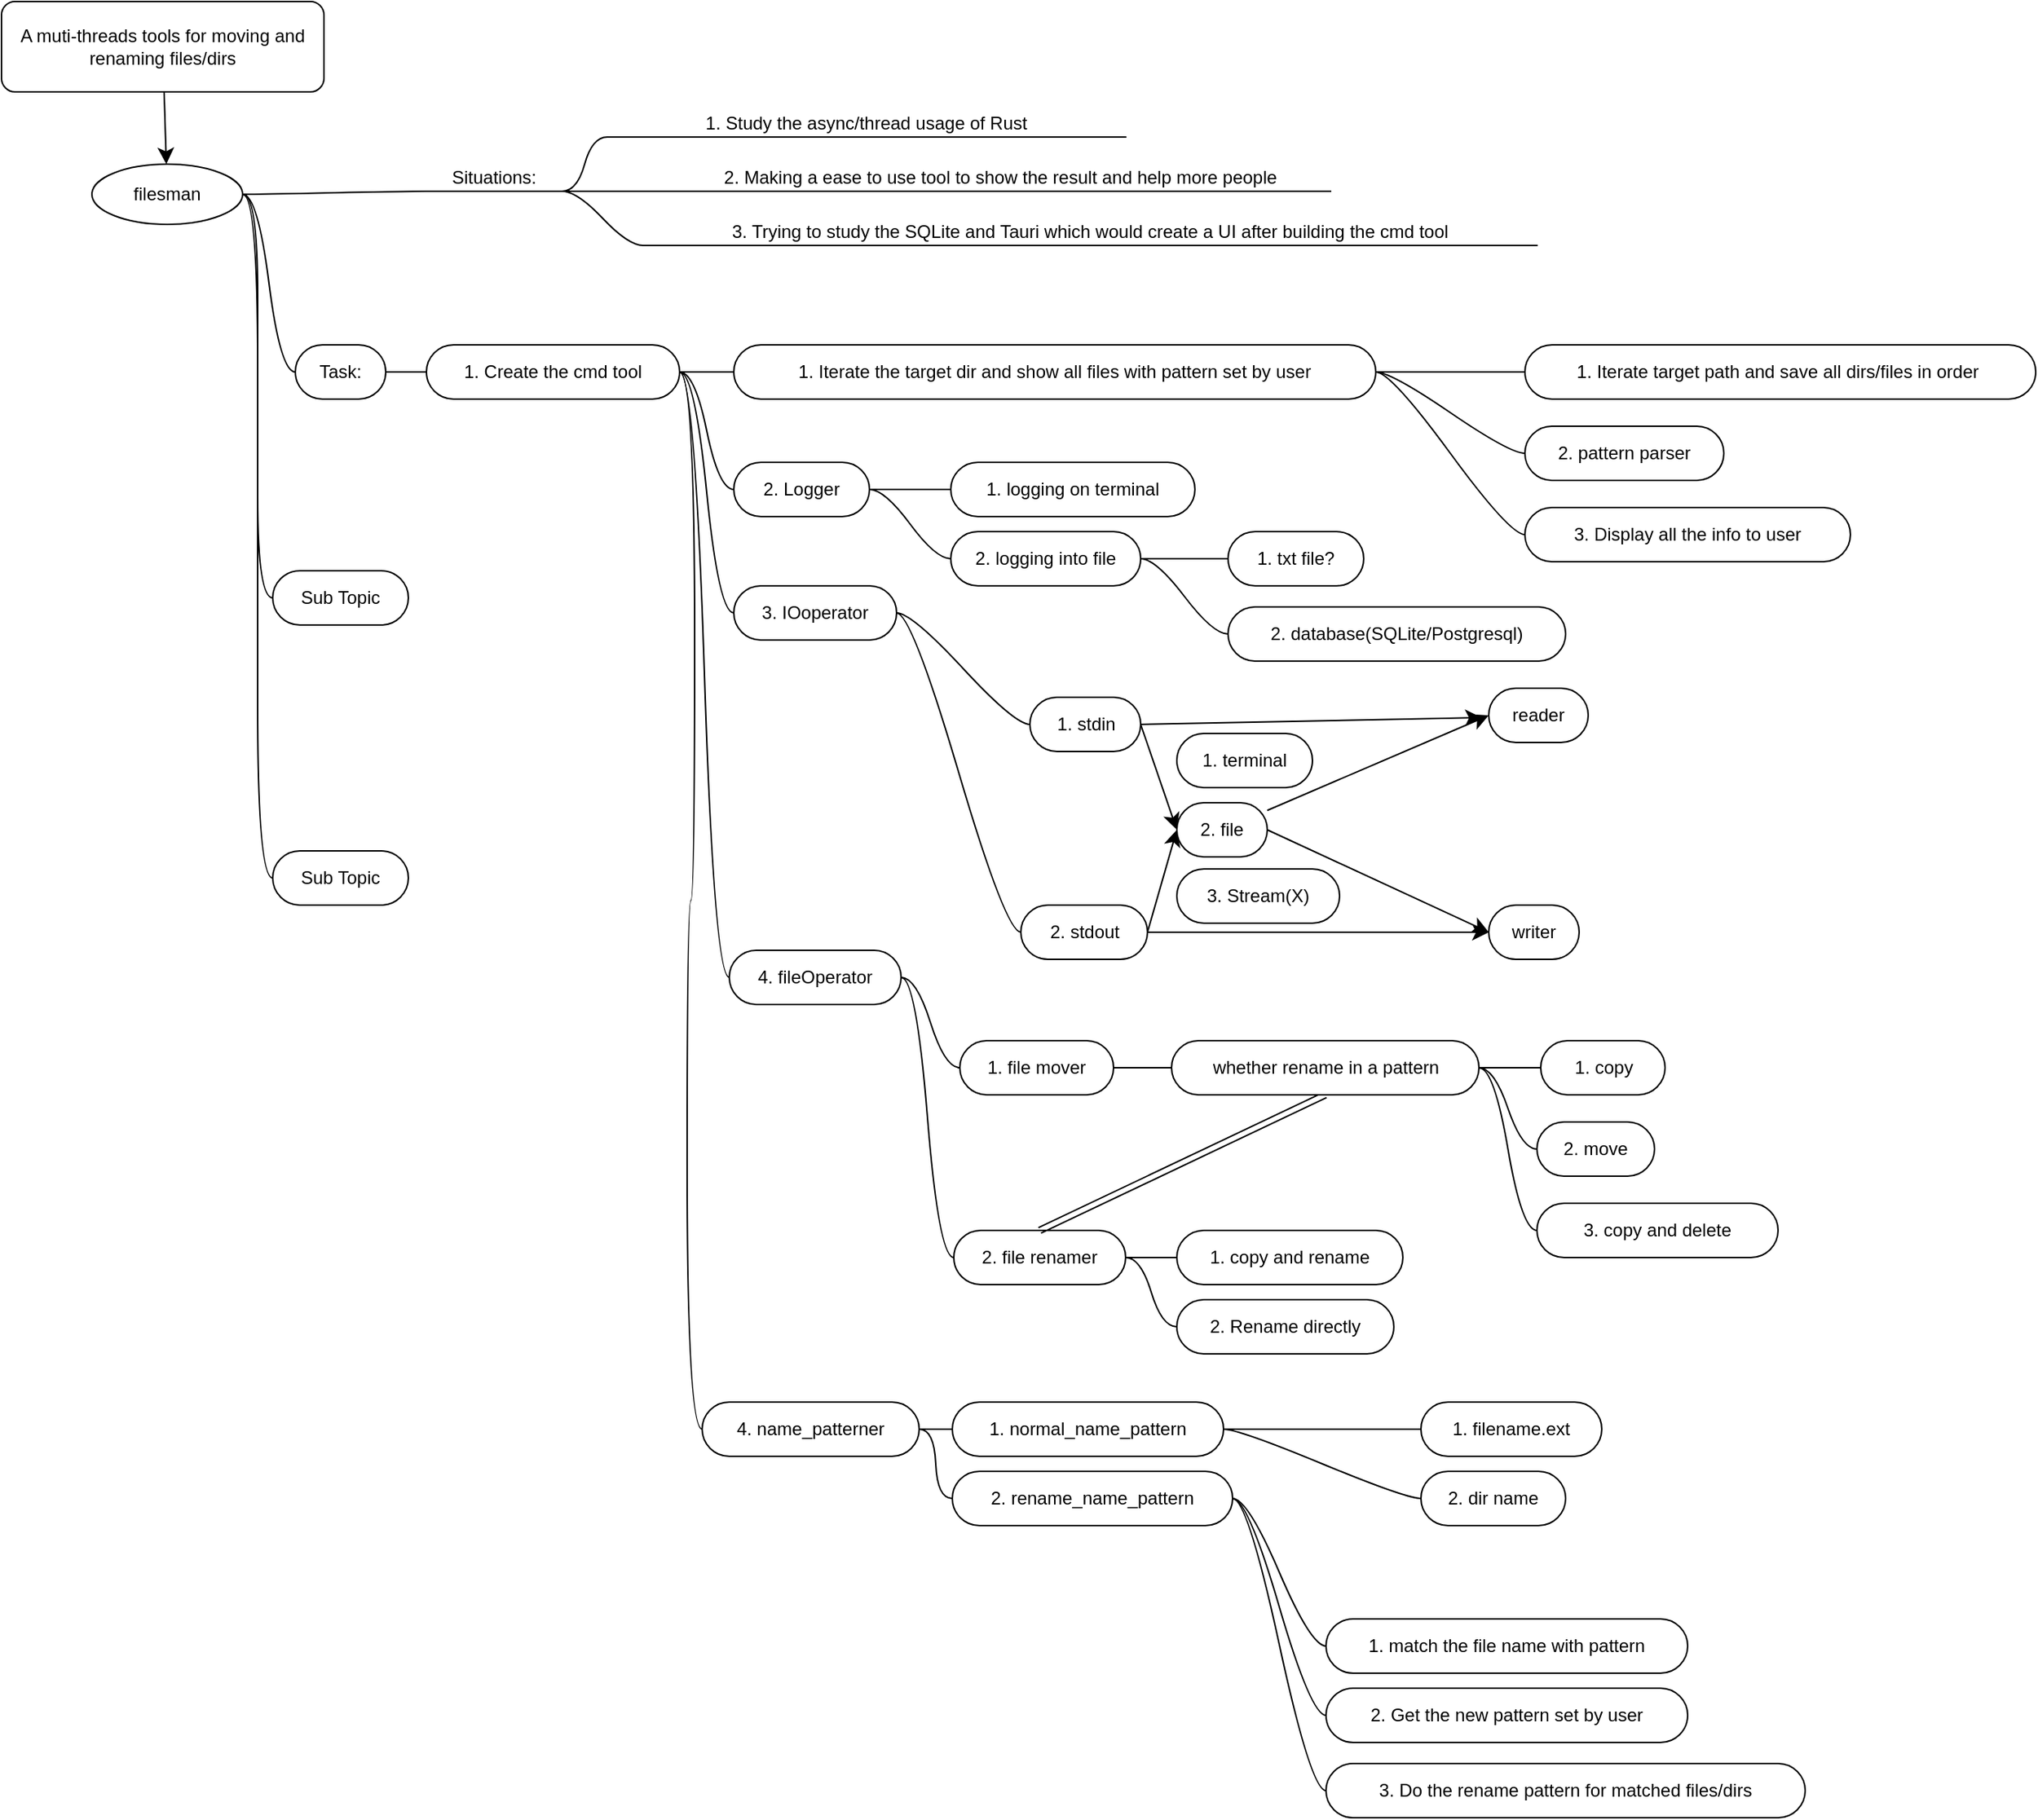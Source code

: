 <mxfile version="24.8.0">
  <diagram name="第 1 页" id="cm5Ya6ozmYYqIcnB_r1B">
    <mxGraphModel dx="1663" dy="2463" grid="1" gridSize="6" guides="1" tooltips="1" connect="1" arrows="1" fold="1" page="0" pageScale="1" pageWidth="827" pageHeight="1169" math="1" shadow="0">
      <root>
        <mxCell id="0" />
        <mxCell id="1" parent="0" />
        <mxCell id="xIv8xeVho2d32qd__GRO-5" value="" style="edgeStyle=entityRelationEdgeStyle;startArrow=none;endArrow=none;segment=10;curved=1;fontSize=12;startSize=8;endSize=8;" edge="1" source="xIv8xeVho2d32qd__GRO-7" target="xIv8xeVho2d32qd__GRO-8" parent="1">
          <mxGeometry relative="1" as="geometry" />
        </mxCell>
        <mxCell id="xIv8xeVho2d32qd__GRO-6" value="" style="edgeStyle=entityRelationEdgeStyle;startArrow=none;endArrow=none;segment=10;curved=1;fontSize=12;startSize=8;endSize=8;" edge="1" source="xIv8xeVho2d32qd__GRO-7" target="xIv8xeVho2d32qd__GRO-9" parent="1">
          <mxGeometry relative="1" as="geometry">
            <mxPoint x="44" y="-460" as="sourcePoint" />
          </mxGeometry>
        </mxCell>
        <UserObject label="filesman" treeRoot="1" id="xIv8xeVho2d32qd__GRO-7">
          <mxCell style="ellipse;whiteSpace=wrap;html=1;align=center;collapsible=0;container=1;recursiveResize=0;" vertex="1" parent="1">
            <mxGeometry x="-168" y="-450" width="100" height="40" as="geometry" />
          </mxCell>
        </UserObject>
        <mxCell id="xIv8xeVho2d32qd__GRO-8" value="Situations:" style="whiteSpace=wrap;html=1;shape=partialRectangle;top=0;left=0;bottom=1;right=0;points=[[0,1],[1,1]];strokeColor=#000000;fillColor=none;align=center;verticalAlign=bottom;routingCenterY=0.5;snapToPoint=1;collapsible=0;container=1;recursiveResize=0;autosize=1;" vertex="1" parent="1">
          <mxGeometry x="54" y="-468" width="90" height="36" as="geometry" />
        </mxCell>
        <mxCell id="xIv8xeVho2d32qd__GRO-9" value="Task:" style="whiteSpace=wrap;html=1;rounded=1;arcSize=50;align=center;verticalAlign=middle;collapsible=0;container=1;recursiveResize=0;strokeWidth=1;autosize=1;spacing=4;" vertex="1" parent="1">
          <mxGeometry x="-33" y="-330" width="60" height="36" as="geometry" />
        </mxCell>
        <mxCell id="xIv8xeVho2d32qd__GRO-16" style="edgeStyle=none;curved=1;orthogonalLoop=1;jettySize=auto;html=1;fontSize=12;startSize=8;endSize=8;" edge="1" parent="1" source="xIv8xeVho2d32qd__GRO-15" target="xIv8xeVho2d32qd__GRO-7">
          <mxGeometry relative="1" as="geometry" />
        </mxCell>
        <mxCell id="xIv8xeVho2d32qd__GRO-15" value="A muti-threads tools for moving and renaming files/dirs" style="rounded=1;whiteSpace=wrap;html=1;" vertex="1" parent="1">
          <mxGeometry x="-228" y="-558" width="214" height="60" as="geometry" />
        </mxCell>
        <mxCell id="xIv8xeVho2d32qd__GRO-17" value="" style="edgeStyle=entityRelationEdgeStyle;startArrow=none;endArrow=none;segment=10;curved=1;fontSize=12;startSize=8;endSize=8;" edge="1" target="xIv8xeVho2d32qd__GRO-18" source="xIv8xeVho2d32qd__GRO-8" parent="1">
          <mxGeometry relative="1" as="geometry">
            <mxPoint x="-68" y="-430" as="sourcePoint" />
          </mxGeometry>
        </mxCell>
        <mxCell id="xIv8xeVho2d32qd__GRO-18" value="2. Making a ease to use tool to show the result and help more people" style="whiteSpace=wrap;html=1;shape=partialRectangle;top=0;left=0;bottom=1;right=0;points=[[0,1],[1,1]];strokeColor=#000000;fillColor=none;align=center;verticalAlign=bottom;routingCenterY=0.5;snapToPoint=1;collapsible=0;container=1;recursiveResize=0;autosize=1;" vertex="1" parent="1">
          <mxGeometry x="216" y="-468" width="438" height="36" as="geometry" />
        </mxCell>
        <mxCell id="xIv8xeVho2d32qd__GRO-19" value="" style="edgeStyle=entityRelationEdgeStyle;startArrow=none;endArrow=none;segment=10;curved=1;fontSize=12;startSize=8;endSize=8;" edge="1" target="xIv8xeVho2d32qd__GRO-20" source="xIv8xeVho2d32qd__GRO-8" parent="1">
          <mxGeometry relative="1" as="geometry">
            <mxPoint x="144" y="-432" as="sourcePoint" />
          </mxGeometry>
        </mxCell>
        <mxCell id="xIv8xeVho2d32qd__GRO-20" value="1. Study the async/thread usage of Rust" style="whiteSpace=wrap;html=1;shape=partialRectangle;top=0;left=0;bottom=1;right=0;points=[[0,1],[1,1]];strokeColor=#000000;fillColor=none;align=center;verticalAlign=bottom;routingCenterY=0.5;snapToPoint=1;collapsible=0;container=1;recursiveResize=0;autosize=1;" vertex="1" parent="1">
          <mxGeometry x="174" y="-504" width="344" height="36" as="geometry" />
        </mxCell>
        <mxCell id="xIv8xeVho2d32qd__GRO-21" value="" style="edgeStyle=entityRelationEdgeStyle;startArrow=none;endArrow=none;segment=10;curved=1;fontSize=12;startSize=8;endSize=8;" edge="1" target="xIv8xeVho2d32qd__GRO-22" source="xIv8xeVho2d32qd__GRO-8" parent="1">
          <mxGeometry relative="1" as="geometry">
            <mxPoint x="144" y="-432" as="sourcePoint" />
          </mxGeometry>
        </mxCell>
        <mxCell id="xIv8xeVho2d32qd__GRO-22" value="3. Trying to study the SQLite and Tauri which would create a UI after building the cmd tool" style="whiteSpace=wrap;html=1;shape=partialRectangle;top=0;left=0;bottom=1;right=0;points=[[0,1],[1,1]];strokeColor=#000000;fillColor=none;align=center;verticalAlign=bottom;routingCenterY=0.5;snapToPoint=1;collapsible=0;container=1;recursiveResize=0;autosize=1;" vertex="1" parent="1">
          <mxGeometry x="198" y="-432" width="593" height="36" as="geometry" />
        </mxCell>
        <mxCell id="xIv8xeVho2d32qd__GRO-23" value="" style="edgeStyle=entityRelationEdgeStyle;startArrow=none;endArrow=none;segment=10;curved=1;fontSize=12;startSize=8;endSize=8;" edge="1" target="xIv8xeVho2d32qd__GRO-24" source="xIv8xeVho2d32qd__GRO-7" parent="1">
          <mxGeometry relative="1" as="geometry">
            <mxPoint x="-68" y="-430" as="sourcePoint" />
          </mxGeometry>
        </mxCell>
        <mxCell id="xIv8xeVho2d32qd__GRO-24" value="Sub Topic" style="whiteSpace=wrap;html=1;rounded=1;arcSize=50;align=center;verticalAlign=middle;collapsible=0;container=1;recursiveResize=0;strokeWidth=1;autosize=1;spacing=4;" vertex="1" parent="1">
          <mxGeometry x="-48" y="-180" width="90" height="36" as="geometry" />
        </mxCell>
        <mxCell id="xIv8xeVho2d32qd__GRO-25" value="" style="edgeStyle=entityRelationEdgeStyle;startArrow=none;endArrow=none;segment=10;curved=1;fontSize=12;startSize=8;endSize=8;" edge="1" target="xIv8xeVho2d32qd__GRO-26" source="xIv8xeVho2d32qd__GRO-7" parent="1">
          <mxGeometry relative="1" as="geometry">
            <mxPoint x="-68" y="-430" as="sourcePoint" />
          </mxGeometry>
        </mxCell>
        <mxCell id="xIv8xeVho2d32qd__GRO-26" value="Sub Topic" style="whiteSpace=wrap;html=1;rounded=1;arcSize=50;align=center;verticalAlign=middle;collapsible=0;container=1;recursiveResize=0;strokeWidth=1;autosize=1;spacing=4;" vertex="1" parent="1">
          <mxGeometry x="-48" y="6" width="90" height="36" as="geometry" />
        </mxCell>
        <mxCell id="xIv8xeVho2d32qd__GRO-28" value="" style="edgeStyle=entityRelationEdgeStyle;startArrow=none;endArrow=none;segment=10;curved=1;fontSize=12;startSize=8;endSize=8;" edge="1" target="xIv8xeVho2d32qd__GRO-29" source="xIv8xeVho2d32qd__GRO-9" parent="1">
          <mxGeometry relative="1" as="geometry">
            <mxPoint x="-68" y="-430" as="sourcePoint" />
          </mxGeometry>
        </mxCell>
        <mxCell id="xIv8xeVho2d32qd__GRO-29" value="1. Create the cmd tool" style="whiteSpace=wrap;html=1;rounded=1;arcSize=50;align=center;verticalAlign=middle;collapsible=0;container=1;recursiveResize=0;strokeWidth=1;autosize=1;spacing=4;" vertex="1" parent="1">
          <mxGeometry x="54" y="-330" width="168" height="36" as="geometry" />
        </mxCell>
        <mxCell id="xIv8xeVho2d32qd__GRO-30" value="" style="edgeStyle=entityRelationEdgeStyle;startArrow=none;endArrow=none;segment=10;curved=1;fontSize=12;startSize=8;endSize=8;" edge="1" target="xIv8xeVho2d32qd__GRO-31" source="xIv8xeVho2d32qd__GRO-29" parent="1">
          <mxGeometry relative="1" as="geometry">
            <mxPoint x="-57" y="-312" as="sourcePoint" />
          </mxGeometry>
        </mxCell>
        <mxCell id="xIv8xeVho2d32qd__GRO-31" value="1. Iterate the target dir and show all files with pattern set by user" style="whiteSpace=wrap;html=1;rounded=1;arcSize=50;align=center;verticalAlign=middle;collapsible=0;container=1;recursiveResize=0;strokeWidth=1;autosize=1;spacing=4;" vertex="1" parent="1">
          <mxGeometry x="258" y="-330" width="426" height="36" as="geometry" />
        </mxCell>
        <mxCell id="xIv8xeVho2d32qd__GRO-32" value="" style="edgeStyle=entityRelationEdgeStyle;startArrow=none;endArrow=none;segment=10;curved=1;fontSize=12;startSize=8;endSize=8;" edge="1" target="xIv8xeVho2d32qd__GRO-33" source="xIv8xeVho2d32qd__GRO-31" parent="1">
          <mxGeometry relative="1" as="geometry">
            <mxPoint x="195" y="-312" as="sourcePoint" />
          </mxGeometry>
        </mxCell>
        <mxCell id="xIv8xeVho2d32qd__GRO-33" value="1. Iterate target path and save all dirs/files in order&amp;nbsp;" style="whiteSpace=wrap;html=1;rounded=1;arcSize=50;align=center;verticalAlign=middle;collapsible=0;container=1;recursiveResize=0;strokeWidth=1;autosize=1;spacing=4;" vertex="1" parent="1">
          <mxGeometry x="783" y="-330" width="339" height="36" as="geometry" />
        </mxCell>
        <mxCell id="xIv8xeVho2d32qd__GRO-34" value="" style="edgeStyle=entityRelationEdgeStyle;startArrow=none;endArrow=none;segment=10;curved=1;fontSize=12;startSize=8;endSize=8;" edge="1" target="xIv8xeVho2d32qd__GRO-35" source="xIv8xeVho2d32qd__GRO-31" parent="1">
          <mxGeometry relative="1" as="geometry">
            <mxPoint x="684" y="-312" as="sourcePoint" />
          </mxGeometry>
        </mxCell>
        <mxCell id="xIv8xeVho2d32qd__GRO-35" value="2. pattern parser" style="whiteSpace=wrap;html=1;rounded=1;arcSize=50;align=center;verticalAlign=middle;collapsible=0;container=1;recursiveResize=0;strokeWidth=1;autosize=1;spacing=4;" vertex="1" parent="1">
          <mxGeometry x="783" y="-276" width="132" height="36" as="geometry" />
        </mxCell>
        <mxCell id="xIv8xeVho2d32qd__GRO-36" value="" style="edgeStyle=entityRelationEdgeStyle;startArrow=none;endArrow=none;segment=10;curved=1;fontSize=12;startSize=8;endSize=8;" edge="1" target="xIv8xeVho2d32qd__GRO-37" source="xIv8xeVho2d32qd__GRO-31" parent="1">
          <mxGeometry relative="1" as="geometry">
            <mxPoint x="684" y="-312" as="sourcePoint" />
          </mxGeometry>
        </mxCell>
        <mxCell id="xIv8xeVho2d32qd__GRO-37" value="3. Display all the info to user" style="whiteSpace=wrap;html=1;rounded=1;arcSize=50;align=center;verticalAlign=middle;collapsible=0;container=1;recursiveResize=0;strokeWidth=1;autosize=1;spacing=4;" vertex="1" parent="1">
          <mxGeometry x="783" y="-222" width="216" height="36" as="geometry" />
        </mxCell>
        <mxCell id="xIv8xeVho2d32qd__GRO-38" value="" style="edgeStyle=entityRelationEdgeStyle;startArrow=none;endArrow=none;segment=10;curved=1;fontSize=12;startSize=8;endSize=8;" edge="1" target="xIv8xeVho2d32qd__GRO-39" source="xIv8xeVho2d32qd__GRO-29" parent="1">
          <mxGeometry relative="1" as="geometry">
            <mxPoint x="222" y="-312" as="sourcePoint" />
          </mxGeometry>
        </mxCell>
        <mxCell id="xIv8xeVho2d32qd__GRO-39" value="2. Logger" style="whiteSpace=wrap;html=1;rounded=1;arcSize=50;align=center;verticalAlign=middle;collapsible=0;container=1;recursiveResize=0;strokeWidth=1;autosize=1;spacing=4;" vertex="1" parent="1">
          <mxGeometry x="258" y="-252" width="90" height="36" as="geometry" />
        </mxCell>
        <mxCell id="xIv8xeVho2d32qd__GRO-40" value="" style="edgeStyle=entityRelationEdgeStyle;startArrow=none;endArrow=none;segment=10;curved=1;fontSize=12;startSize=8;endSize=8;" edge="1" target="xIv8xeVho2d32qd__GRO-41" source="xIv8xeVho2d32qd__GRO-39" parent="1">
          <mxGeometry relative="1" as="geometry">
            <mxPoint x="222" y="-312" as="sourcePoint" />
          </mxGeometry>
        </mxCell>
        <mxCell id="xIv8xeVho2d32qd__GRO-41" value="1. logging on terminal" style="whiteSpace=wrap;html=1;rounded=1;arcSize=50;align=center;verticalAlign=middle;collapsible=0;container=1;recursiveResize=0;strokeWidth=1;autosize=1;spacing=4;" vertex="1" parent="1">
          <mxGeometry x="402" y="-252" width="162" height="36" as="geometry" />
        </mxCell>
        <mxCell id="xIv8xeVho2d32qd__GRO-42" value="" style="edgeStyle=entityRelationEdgeStyle;startArrow=none;endArrow=none;segment=10;curved=1;fontSize=12;startSize=8;endSize=8;" edge="1" target="xIv8xeVho2d32qd__GRO-43" source="xIv8xeVho2d32qd__GRO-39" parent="1">
          <mxGeometry relative="1" as="geometry">
            <mxPoint x="381" y="-234" as="sourcePoint" />
          </mxGeometry>
        </mxCell>
        <mxCell id="xIv8xeVho2d32qd__GRO-43" value="2. logging into file" style="whiteSpace=wrap;html=1;rounded=1;arcSize=50;align=center;verticalAlign=middle;collapsible=0;container=1;recursiveResize=0;strokeWidth=1;autosize=1;spacing=4;" vertex="1" parent="1">
          <mxGeometry x="402" y="-206" width="126" height="36" as="geometry" />
        </mxCell>
        <mxCell id="xIv8xeVho2d32qd__GRO-44" value="" style="edgeStyle=entityRelationEdgeStyle;startArrow=none;endArrow=none;segment=10;curved=1;fontSize=12;startSize=8;endSize=8;" edge="1" target="xIv8xeVho2d32qd__GRO-45" source="xIv8xeVho2d32qd__GRO-43" parent="1">
          <mxGeometry relative="1" as="geometry">
            <mxPoint x="381" y="-234" as="sourcePoint" />
          </mxGeometry>
        </mxCell>
        <mxCell id="xIv8xeVho2d32qd__GRO-45" value="1. txt file?" style="whiteSpace=wrap;html=1;rounded=1;arcSize=50;align=center;verticalAlign=middle;collapsible=0;container=1;recursiveResize=0;strokeWidth=1;autosize=1;spacing=4;" vertex="1" parent="1">
          <mxGeometry x="586" y="-206" width="90" height="36" as="geometry" />
        </mxCell>
        <mxCell id="xIv8xeVho2d32qd__GRO-46" value="" style="edgeStyle=entityRelationEdgeStyle;startArrow=none;endArrow=none;segment=10;curved=1;fontSize=12;startSize=8;endSize=8;" edge="1" target="xIv8xeVho2d32qd__GRO-47" source="xIv8xeVho2d32qd__GRO-43" parent="1">
          <mxGeometry relative="1" as="geometry">
            <mxPoint x="528" y="-188" as="sourcePoint" />
          </mxGeometry>
        </mxCell>
        <mxCell id="xIv8xeVho2d32qd__GRO-47" value="2. database(SQLite/Postgresql)" style="whiteSpace=wrap;html=1;rounded=1;arcSize=50;align=center;verticalAlign=middle;collapsible=0;container=1;recursiveResize=0;strokeWidth=1;autosize=1;spacing=4;" vertex="1" parent="1">
          <mxGeometry x="586" y="-156" width="224" height="36" as="geometry" />
        </mxCell>
        <mxCell id="xIv8xeVho2d32qd__GRO-48" value="" style="edgeStyle=entityRelationEdgeStyle;startArrow=none;endArrow=none;segment=10;curved=1;fontSize=12;startSize=8;endSize=8;" edge="1" target="xIv8xeVho2d32qd__GRO-49" source="xIv8xeVho2d32qd__GRO-29" parent="1">
          <mxGeometry relative="1" as="geometry">
            <mxPoint x="222" y="-312" as="sourcePoint" />
          </mxGeometry>
        </mxCell>
        <mxCell id="xIv8xeVho2d32qd__GRO-49" value="3. IOoperator" style="whiteSpace=wrap;html=1;rounded=1;arcSize=50;align=center;verticalAlign=middle;collapsible=0;container=1;recursiveResize=0;strokeWidth=1;autosize=1;spacing=4;" vertex="1" parent="1">
          <mxGeometry x="258" y="-170" width="108" height="36" as="geometry" />
        </mxCell>
        <mxCell id="xIv8xeVho2d32qd__GRO-50" value="" style="edgeStyle=entityRelationEdgeStyle;startArrow=none;endArrow=none;segment=10;curved=1;fontSize=12;startSize=8;endSize=8;" edge="1" target="xIv8xeVho2d32qd__GRO-53" source="xIv8xeVho2d32qd__GRO-49" parent="1">
          <mxGeometry relative="1" as="geometry">
            <mxPoint x="235" y="-312" as="sourcePoint" />
          </mxGeometry>
        </mxCell>
        <mxCell id="xIv8xeVho2d32qd__GRO-67" style="edgeStyle=none;curved=1;orthogonalLoop=1;jettySize=auto;html=1;exitX=1;exitY=0.5;exitDx=0;exitDy=0;entryX=0;entryY=0.5;entryDx=0;entryDy=0;fontSize=12;startSize=8;endSize=8;" edge="1" parent="1" source="xIv8xeVho2d32qd__GRO-53" target="xIv8xeVho2d32qd__GRO-60">
          <mxGeometry relative="1" as="geometry" />
        </mxCell>
        <mxCell id="xIv8xeVho2d32qd__GRO-53" value="1. stdin" style="whiteSpace=wrap;html=1;rounded=1;arcSize=50;align=center;verticalAlign=middle;collapsible=0;container=1;recursiveResize=0;strokeWidth=1;autosize=1;spacing=4;" vertex="1" parent="1">
          <mxGeometry x="454.5" y="-96" width="73.5" height="36" as="geometry" />
        </mxCell>
        <mxCell id="xIv8xeVho2d32qd__GRO-55" value="" style="edgeStyle=entityRelationEdgeStyle;startArrow=none;endArrow=none;segment=10;curved=1;fontSize=12;startSize=8;endSize=8;" edge="1" target="xIv8xeVho2d32qd__GRO-56" source="xIv8xeVho2d32qd__GRO-49" parent="1">
          <mxGeometry relative="1" as="geometry">
            <mxPoint x="388" y="-108" as="sourcePoint" />
          </mxGeometry>
        </mxCell>
        <mxCell id="xIv8xeVho2d32qd__GRO-69" style="edgeStyle=none;curved=1;orthogonalLoop=1;jettySize=auto;html=1;exitX=1;exitY=0.5;exitDx=0;exitDy=0;entryX=0;entryY=0.5;entryDx=0;entryDy=0;fontSize=12;startSize=8;endSize=8;" edge="1" parent="1" source="xIv8xeVho2d32qd__GRO-56" target="xIv8xeVho2d32qd__GRO-60">
          <mxGeometry relative="1" as="geometry" />
        </mxCell>
        <mxCell id="xIv8xeVho2d32qd__GRO-77" style="edgeStyle=none;curved=1;orthogonalLoop=1;jettySize=auto;html=1;exitX=1;exitY=0.5;exitDx=0;exitDy=0;entryX=0;entryY=0.5;entryDx=0;entryDy=0;fontSize=12;startSize=8;endSize=8;" edge="1" parent="1" source="xIv8xeVho2d32qd__GRO-56" target="xIv8xeVho2d32qd__GRO-75">
          <mxGeometry relative="1" as="geometry" />
        </mxCell>
        <mxCell id="xIv8xeVho2d32qd__GRO-56" value="2. stdout" style="whiteSpace=wrap;html=1;rounded=1;arcSize=50;align=center;verticalAlign=middle;collapsible=0;container=1;recursiveResize=0;strokeWidth=1;autosize=1;spacing=4;" vertex="1" parent="1">
          <mxGeometry x="448.5" y="42" width="84" height="36" as="geometry" />
        </mxCell>
        <mxCell id="xIv8xeVho2d32qd__GRO-65" value="" style="group" vertex="1" connectable="0" parent="1">
          <mxGeometry x="540" y="-72" width="159" height="126" as="geometry" />
        </mxCell>
        <mxCell id="xIv8xeVho2d32qd__GRO-58" value="1. terminal" style="whiteSpace=wrap;html=1;rounded=1;arcSize=50;align=center;verticalAlign=middle;collapsible=0;container=1;recursiveResize=0;strokeWidth=1;autosize=1;spacing=4;" vertex="1" parent="xIv8xeVho2d32qd__GRO-65">
          <mxGeometry x="12" width="90" height="36" as="geometry" />
        </mxCell>
        <mxCell id="xIv8xeVho2d32qd__GRO-60" value="2. file" style="whiteSpace=wrap;html=1;rounded=1;arcSize=50;align=center;verticalAlign=middle;collapsible=0;container=1;recursiveResize=0;strokeWidth=1;autosize=1;spacing=4;" vertex="1" parent="xIv8xeVho2d32qd__GRO-65">
          <mxGeometry x="12" y="46" width="60" height="36" as="geometry" />
        </mxCell>
        <mxCell id="xIv8xeVho2d32qd__GRO-62" value="3. Stream(X)" style="whiteSpace=wrap;html=1;rounded=1;arcSize=50;align=center;verticalAlign=middle;collapsible=0;container=1;recursiveResize=0;strokeWidth=1;autosize=1;spacing=4;" vertex="1" parent="xIv8xeVho2d32qd__GRO-65">
          <mxGeometry x="12" y="90" width="108" height="36" as="geometry" />
        </mxCell>
        <mxCell id="xIv8xeVho2d32qd__GRO-70" value="reader" style="whiteSpace=wrap;html=1;rounded=1;arcSize=50;align=center;verticalAlign=middle;collapsible=0;container=1;recursiveResize=0;strokeWidth=1;autosize=1;spacing=4;" vertex="1" parent="1">
          <mxGeometry x="759" y="-102" width="66" height="36" as="geometry" />
        </mxCell>
        <mxCell id="xIv8xeVho2d32qd__GRO-71" value="" style="edgeStyle=none;curved=1;orthogonalLoop=1;jettySize=auto;html=1;fontSize=12;startSize=8;endSize=8;entryX=0;entryY=0.5;entryDx=0;entryDy=0;" edge="1" parent="1" source="xIv8xeVho2d32qd__GRO-60" target="xIv8xeVho2d32qd__GRO-70">
          <mxGeometry relative="1" as="geometry" />
        </mxCell>
        <mxCell id="xIv8xeVho2d32qd__GRO-75" value="writer" style="whiteSpace=wrap;html=1;rounded=1;arcSize=50;align=center;verticalAlign=middle;collapsible=0;container=1;recursiveResize=0;strokeWidth=1;autosize=1;spacing=4;" vertex="1" parent="1">
          <mxGeometry x="759" y="42" width="60" height="36" as="geometry" />
        </mxCell>
        <mxCell id="xIv8xeVho2d32qd__GRO-74" style="edgeStyle=none;curved=1;orthogonalLoop=1;jettySize=auto;html=1;exitX=1;exitY=0.5;exitDx=0;exitDy=0;fontSize=12;startSize=8;endSize=8;entryX=0;entryY=0.5;entryDx=0;entryDy=0;" edge="1" parent="1" source="xIv8xeVho2d32qd__GRO-60" target="xIv8xeVho2d32qd__GRO-75">
          <mxGeometry relative="1" as="geometry">
            <mxPoint x="720" y="24" as="targetPoint" />
          </mxGeometry>
        </mxCell>
        <mxCell id="xIv8xeVho2d32qd__GRO-76" style="orthogonalLoop=1;jettySize=auto;html=1;exitX=1;exitY=0.5;exitDx=0;exitDy=0;entryX=-0.07;entryY=0.54;entryDx=0;entryDy=0;entryPerimeter=0;fontSize=12;startSize=8;endSize=8;elbow=vertical;" edge="1" parent="1" source="xIv8xeVho2d32qd__GRO-53" target="xIv8xeVho2d32qd__GRO-70">
          <mxGeometry relative="1" as="geometry" />
        </mxCell>
        <mxCell id="xIv8xeVho2d32qd__GRO-79" value="" style="edgeStyle=entityRelationEdgeStyle;startArrow=none;endArrow=none;segment=10;curved=1;fontSize=12;startSize=8;endSize=8;" edge="1" target="xIv8xeVho2d32qd__GRO-80" source="xIv8xeVho2d32qd__GRO-29" parent="1">
          <mxGeometry relative="1" as="geometry">
            <mxPoint x="222" y="-312" as="sourcePoint" />
          </mxGeometry>
        </mxCell>
        <mxCell id="xIv8xeVho2d32qd__GRO-80" value="4. fileOperator" style="whiteSpace=wrap;html=1;rounded=1;arcSize=50;align=center;verticalAlign=middle;collapsible=0;container=1;recursiveResize=0;strokeWidth=1;autosize=1;spacing=4;" vertex="1" parent="1">
          <mxGeometry x="255" y="72" width="114" height="36" as="geometry" />
        </mxCell>
        <mxCell id="xIv8xeVho2d32qd__GRO-81" value="" style="edgeStyle=entityRelationEdgeStyle;startArrow=none;endArrow=none;segment=10;curved=1;fontSize=12;startSize=8;endSize=8;" edge="1" target="xIv8xeVho2d32qd__GRO-82" source="xIv8xeVho2d32qd__GRO-80" parent="1">
          <mxGeometry relative="1" as="geometry">
            <mxPoint x="222" y="-312" as="sourcePoint" />
          </mxGeometry>
        </mxCell>
        <mxCell id="xIv8xeVho2d32qd__GRO-82" value="1. file mover" style="whiteSpace=wrap;html=1;rounded=1;arcSize=50;align=center;verticalAlign=middle;collapsible=0;container=1;recursiveResize=0;strokeWidth=1;autosize=1;spacing=4;" vertex="1" parent="1">
          <mxGeometry x="408" y="132" width="102" height="36" as="geometry" />
        </mxCell>
        <mxCell id="xIv8xeVho2d32qd__GRO-83" value="" style="edgeStyle=entityRelationEdgeStyle;startArrow=none;endArrow=none;segment=10;curved=1;fontSize=12;startSize=8;endSize=8;" edge="1" target="xIv8xeVho2d32qd__GRO-84" source="xIv8xeVho2d32qd__GRO-80" parent="1">
          <mxGeometry relative="1" as="geometry">
            <mxPoint x="369" y="90" as="sourcePoint" />
          </mxGeometry>
        </mxCell>
        <mxCell id="xIv8xeVho2d32qd__GRO-84" value="2. file renamer" style="whiteSpace=wrap;html=1;rounded=1;arcSize=50;align=center;verticalAlign=middle;collapsible=0;container=1;recursiveResize=0;strokeWidth=1;autosize=1;spacing=4;" vertex="1" parent="1">
          <mxGeometry x="404" y="258" width="114" height="36" as="geometry" />
        </mxCell>
        <mxCell id="xIv8xeVho2d32qd__GRO-85" value="" style="edgeStyle=entityRelationEdgeStyle;startArrow=none;endArrow=none;segment=10;curved=1;fontSize=12;startSize=8;endSize=8;" edge="1" target="xIv8xeVho2d32qd__GRO-86" source="xIv8xeVho2d32qd__GRO-82" parent="1">
          <mxGeometry relative="1" as="geometry">
            <mxPoint x="369" y="90" as="sourcePoint" />
          </mxGeometry>
        </mxCell>
        <mxCell id="xIv8xeVho2d32qd__GRO-95" style="edgeStyle=none;curved=1;orthogonalLoop=1;jettySize=auto;html=1;exitX=0.5;exitY=1;exitDx=0;exitDy=0;entryX=0.5;entryY=0;entryDx=0;entryDy=0;fontSize=12;shape=link;" edge="1" parent="1" source="xIv8xeVho2d32qd__GRO-86" target="xIv8xeVho2d32qd__GRO-84">
          <mxGeometry relative="1" as="geometry" />
        </mxCell>
        <mxCell id="xIv8xeVho2d32qd__GRO-86" value="whether rename in a pattern" style="whiteSpace=wrap;html=1;rounded=1;arcSize=50;align=center;verticalAlign=middle;collapsible=0;container=1;recursiveResize=0;strokeWidth=1;autosize=1;spacing=4;" vertex="1" parent="1">
          <mxGeometry x="548.5" y="132" width="204" height="36" as="geometry" />
        </mxCell>
        <mxCell id="xIv8xeVho2d32qd__GRO-89" value="" style="edgeStyle=entityRelationEdgeStyle;startArrow=none;endArrow=none;segment=10;curved=1;fontSize=12;startSize=8;endSize=8;" edge="1" target="xIv8xeVho2d32qd__GRO-90" source="xIv8xeVho2d32qd__GRO-84" parent="1">
          <mxGeometry relative="1" as="geometry">
            <mxPoint x="369" y="90" as="sourcePoint" />
          </mxGeometry>
        </mxCell>
        <mxCell id="xIv8xeVho2d32qd__GRO-90" value="1. copy and rename" style="whiteSpace=wrap;html=1;rounded=1;arcSize=50;align=center;verticalAlign=middle;collapsible=0;container=1;recursiveResize=0;strokeWidth=1;autosize=1;spacing=4;" vertex="1" parent="1">
          <mxGeometry x="552" y="258" width="150" height="36" as="geometry" />
        </mxCell>
        <mxCell id="xIv8xeVho2d32qd__GRO-91" value="" style="edgeStyle=entityRelationEdgeStyle;startArrow=none;endArrow=none;segment=10;curved=1;fontSize=12;startSize=8;endSize=8;" edge="1" target="xIv8xeVho2d32qd__GRO-92" source="xIv8xeVho2d32qd__GRO-84" parent="1">
          <mxGeometry relative="1" as="geometry">
            <mxPoint x="518" y="276" as="sourcePoint" />
          </mxGeometry>
        </mxCell>
        <mxCell id="xIv8xeVho2d32qd__GRO-92" value="2. Rename directly" style="whiteSpace=wrap;html=1;rounded=1;arcSize=50;align=center;verticalAlign=middle;collapsible=0;container=1;recursiveResize=0;strokeWidth=1;autosize=1;spacing=4;" vertex="1" parent="1">
          <mxGeometry x="552" y="304" width="144" height="36" as="geometry" />
        </mxCell>
        <mxCell id="xIv8xeVho2d32qd__GRO-93" value="" style="edgeStyle=entityRelationEdgeStyle;startArrow=none;endArrow=none;segment=10;curved=1;fontSize=12;startSize=8;endSize=8;" edge="1" target="xIv8xeVho2d32qd__GRO-94" source="xIv8xeVho2d32qd__GRO-86" parent="1">
          <mxGeometry relative="1" as="geometry">
            <mxPoint x="428.5" y="150" as="sourcePoint" />
          </mxGeometry>
        </mxCell>
        <mxCell id="xIv8xeVho2d32qd__GRO-94" value="1. copy" style="whiteSpace=wrap;html=1;rounded=1;arcSize=50;align=center;verticalAlign=middle;collapsible=0;container=1;recursiveResize=0;strokeWidth=1;autosize=1;spacing=4;" vertex="1" parent="1">
          <mxGeometry x="793.5" y="132" width="82.5" height="36" as="geometry" />
        </mxCell>
        <mxCell id="xIv8xeVho2d32qd__GRO-96" value="" style="edgeStyle=entityRelationEdgeStyle;startArrow=none;endArrow=none;segment=10;curved=1;fontSize=12;startSize=8;endSize=8;" edge="1" target="xIv8xeVho2d32qd__GRO-97" source="xIv8xeVho2d32qd__GRO-86" parent="1">
          <mxGeometry relative="1" as="geometry">
            <mxPoint x="753" y="150" as="sourcePoint" />
          </mxGeometry>
        </mxCell>
        <mxCell id="xIv8xeVho2d32qd__GRO-97" value="2. move" style="whiteSpace=wrap;html=1;rounded=1;arcSize=50;align=center;verticalAlign=middle;collapsible=0;container=1;recursiveResize=0;strokeWidth=1;autosize=1;spacing=4;" vertex="1" parent="1">
          <mxGeometry x="791" y="186" width="78" height="36" as="geometry" />
        </mxCell>
        <mxCell id="xIv8xeVho2d32qd__GRO-98" value="" style="edgeStyle=entityRelationEdgeStyle;startArrow=none;endArrow=none;segment=10;curved=1;fontSize=12;startSize=8;endSize=8;" edge="1" target="xIv8xeVho2d32qd__GRO-99" source="xIv8xeVho2d32qd__GRO-86" parent="1">
          <mxGeometry relative="1" as="geometry">
            <mxPoint x="753" y="150" as="sourcePoint" />
          </mxGeometry>
        </mxCell>
        <mxCell id="xIv8xeVho2d32qd__GRO-99" value="3. copy and delete" style="whiteSpace=wrap;html=1;rounded=1;arcSize=50;align=center;verticalAlign=middle;collapsible=0;container=1;recursiveResize=0;strokeWidth=1;autosize=1;spacing=4;" vertex="1" parent="1">
          <mxGeometry x="791" y="240" width="160" height="36" as="geometry" />
        </mxCell>
        <mxCell id="xIv8xeVho2d32qd__GRO-100" value="" style="edgeStyle=entityRelationEdgeStyle;startArrow=none;endArrow=none;segment=10;curved=1;fontSize=12;startSize=8;endSize=8;" edge="1" target="xIv8xeVho2d32qd__GRO-101" source="xIv8xeVho2d32qd__GRO-29" parent="1">
          <mxGeometry relative="1" as="geometry">
            <mxPoint x="222" y="-312" as="sourcePoint" />
          </mxGeometry>
        </mxCell>
        <mxCell id="xIv8xeVho2d32qd__GRO-101" value="4. name_patterner" style="whiteSpace=wrap;html=1;rounded=1;arcSize=50;align=center;verticalAlign=middle;collapsible=0;container=1;recursiveResize=0;strokeWidth=1;autosize=1;spacing=4;" vertex="1" parent="1">
          <mxGeometry x="237" y="372" width="144" height="36" as="geometry" />
        </mxCell>
        <mxCell id="xIv8xeVho2d32qd__GRO-108" value="" style="edgeStyle=entityRelationEdgeStyle;startArrow=none;endArrow=none;segment=10;curved=1;fontSize=12;startSize=8;endSize=8;" edge="1" target="xIv8xeVho2d32qd__GRO-109" source="xIv8xeVho2d32qd__GRO-101" parent="1">
          <mxGeometry relative="1" as="geometry">
            <mxPoint x="222" y="-312" as="sourcePoint" />
          </mxGeometry>
        </mxCell>
        <mxCell id="xIv8xeVho2d32qd__GRO-109" value="1. normal_name_pattern" style="whiteSpace=wrap;html=1;rounded=1;arcSize=50;align=center;verticalAlign=middle;collapsible=0;container=1;recursiveResize=0;strokeWidth=1;autosize=1;spacing=4;" vertex="1" parent="1">
          <mxGeometry x="403" y="372" width="180" height="36" as="geometry" />
        </mxCell>
        <mxCell id="xIv8xeVho2d32qd__GRO-110" value="" style="edgeStyle=entityRelationEdgeStyle;startArrow=none;endArrow=none;segment=10;curved=1;fontSize=12;startSize=8;endSize=8;" edge="1" target="xIv8xeVho2d32qd__GRO-111" source="xIv8xeVho2d32qd__GRO-101" parent="1">
          <mxGeometry relative="1" as="geometry">
            <mxPoint x="381" y="390" as="sourcePoint" />
          </mxGeometry>
        </mxCell>
        <mxCell id="xIv8xeVho2d32qd__GRO-111" value="2. rename_name_pattern" style="whiteSpace=wrap;html=1;rounded=1;arcSize=50;align=center;verticalAlign=middle;collapsible=0;container=1;recursiveResize=0;strokeWidth=1;autosize=1;spacing=4;" vertex="1" parent="1">
          <mxGeometry x="403" y="418" width="186" height="36" as="geometry" />
        </mxCell>
        <mxCell id="xIv8xeVho2d32qd__GRO-112" value="" style="edgeStyle=entityRelationEdgeStyle;startArrow=none;endArrow=none;segment=10;curved=1;fontSize=12;startSize=8;endSize=8;exitX=1;exitY=0.5;exitDx=0;exitDy=0;" edge="1" parent="1" target="xIv8xeVho2d32qd__GRO-113" source="xIv8xeVho2d32qd__GRO-111">
          <mxGeometry relative="1" as="geometry">
            <mxPoint x="586" y="558" as="sourcePoint" />
          </mxGeometry>
        </mxCell>
        <mxCell id="xIv8xeVho2d32qd__GRO-113" value="1. match the file name with pattern" style="whiteSpace=wrap;html=1;rounded=1;arcSize=50;align=center;verticalAlign=middle;collapsible=0;container=1;recursiveResize=0;strokeWidth=1;autosize=1;spacing=4;" vertex="1" parent="1">
          <mxGeometry x="651" y="516" width="240" height="36" as="geometry" />
        </mxCell>
        <mxCell id="xIv8xeVho2d32qd__GRO-114" value="" style="edgeStyle=entityRelationEdgeStyle;startArrow=none;endArrow=none;segment=10;curved=1;fontSize=12;startSize=8;endSize=8;exitX=1;exitY=0.5;exitDx=0;exitDy=0;" edge="1" parent="1" target="xIv8xeVho2d32qd__GRO-115" source="xIv8xeVho2d32qd__GRO-111">
          <mxGeometry relative="1" as="geometry">
            <mxPoint x="586" y="558" as="sourcePoint" />
          </mxGeometry>
        </mxCell>
        <mxCell id="xIv8xeVho2d32qd__GRO-115" value="2. Get the new pattern set by user" style="whiteSpace=wrap;html=1;rounded=1;arcSize=50;align=center;verticalAlign=middle;collapsible=0;container=1;recursiveResize=0;strokeWidth=1;autosize=1;spacing=4;" vertex="1" parent="1">
          <mxGeometry x="651" y="562" width="240" height="36" as="geometry" />
        </mxCell>
        <mxCell id="xIv8xeVho2d32qd__GRO-116" value="" style="edgeStyle=entityRelationEdgeStyle;startArrow=none;endArrow=none;segment=10;curved=1;fontSize=12;startSize=8;endSize=8;exitX=1;exitY=0.5;exitDx=0;exitDy=0;" edge="1" parent="1" target="xIv8xeVho2d32qd__GRO-117" source="xIv8xeVho2d32qd__GRO-111">
          <mxGeometry relative="1" as="geometry">
            <mxPoint x="586" y="558" as="sourcePoint" />
          </mxGeometry>
        </mxCell>
        <mxCell id="xIv8xeVho2d32qd__GRO-117" value="3. Do the rename pattern for matched files/dirs" style="whiteSpace=wrap;html=1;rounded=1;arcSize=50;align=center;verticalAlign=middle;collapsible=0;container=1;recursiveResize=0;strokeWidth=1;autosize=1;spacing=4;" vertex="1" parent="1">
          <mxGeometry x="651" y="612" width="318" height="36" as="geometry" />
        </mxCell>
        <mxCell id="xIv8xeVho2d32qd__GRO-118" value="" style="edgeStyle=entityRelationEdgeStyle;startArrow=none;endArrow=none;segment=10;curved=1;fontSize=12;startSize=8;endSize=8;" edge="1" target="xIv8xeVho2d32qd__GRO-119" source="xIv8xeVho2d32qd__GRO-109" parent="1">
          <mxGeometry relative="1" as="geometry">
            <mxPoint x="381" y="390" as="sourcePoint" />
          </mxGeometry>
        </mxCell>
        <mxCell id="xIv8xeVho2d32qd__GRO-119" value="1. filename.ext" style="whiteSpace=wrap;html=1;rounded=1;arcSize=50;align=center;verticalAlign=middle;collapsible=0;container=1;recursiveResize=0;strokeWidth=1;autosize=1;spacing=4;" vertex="1" parent="1">
          <mxGeometry x="714" y="372" width="120" height="36" as="geometry" />
        </mxCell>
        <mxCell id="xIv8xeVho2d32qd__GRO-120" value="" style="edgeStyle=entityRelationEdgeStyle;startArrow=none;endArrow=none;segment=10;curved=1;fontSize=12;startSize=8;endSize=8;" edge="1" target="xIv8xeVho2d32qd__GRO-121" source="xIv8xeVho2d32qd__GRO-109" parent="1">
          <mxGeometry relative="1" as="geometry">
            <mxPoint x="583" y="390" as="sourcePoint" />
          </mxGeometry>
        </mxCell>
        <mxCell id="xIv8xeVho2d32qd__GRO-121" value="2. dir name" style="whiteSpace=wrap;html=1;rounded=1;arcSize=50;align=center;verticalAlign=middle;collapsible=0;container=1;recursiveResize=0;strokeWidth=1;autosize=1;spacing=4;" vertex="1" parent="1">
          <mxGeometry x="714" y="418" width="96" height="36" as="geometry" />
        </mxCell>
      </root>
    </mxGraphModel>
  </diagram>
</mxfile>
